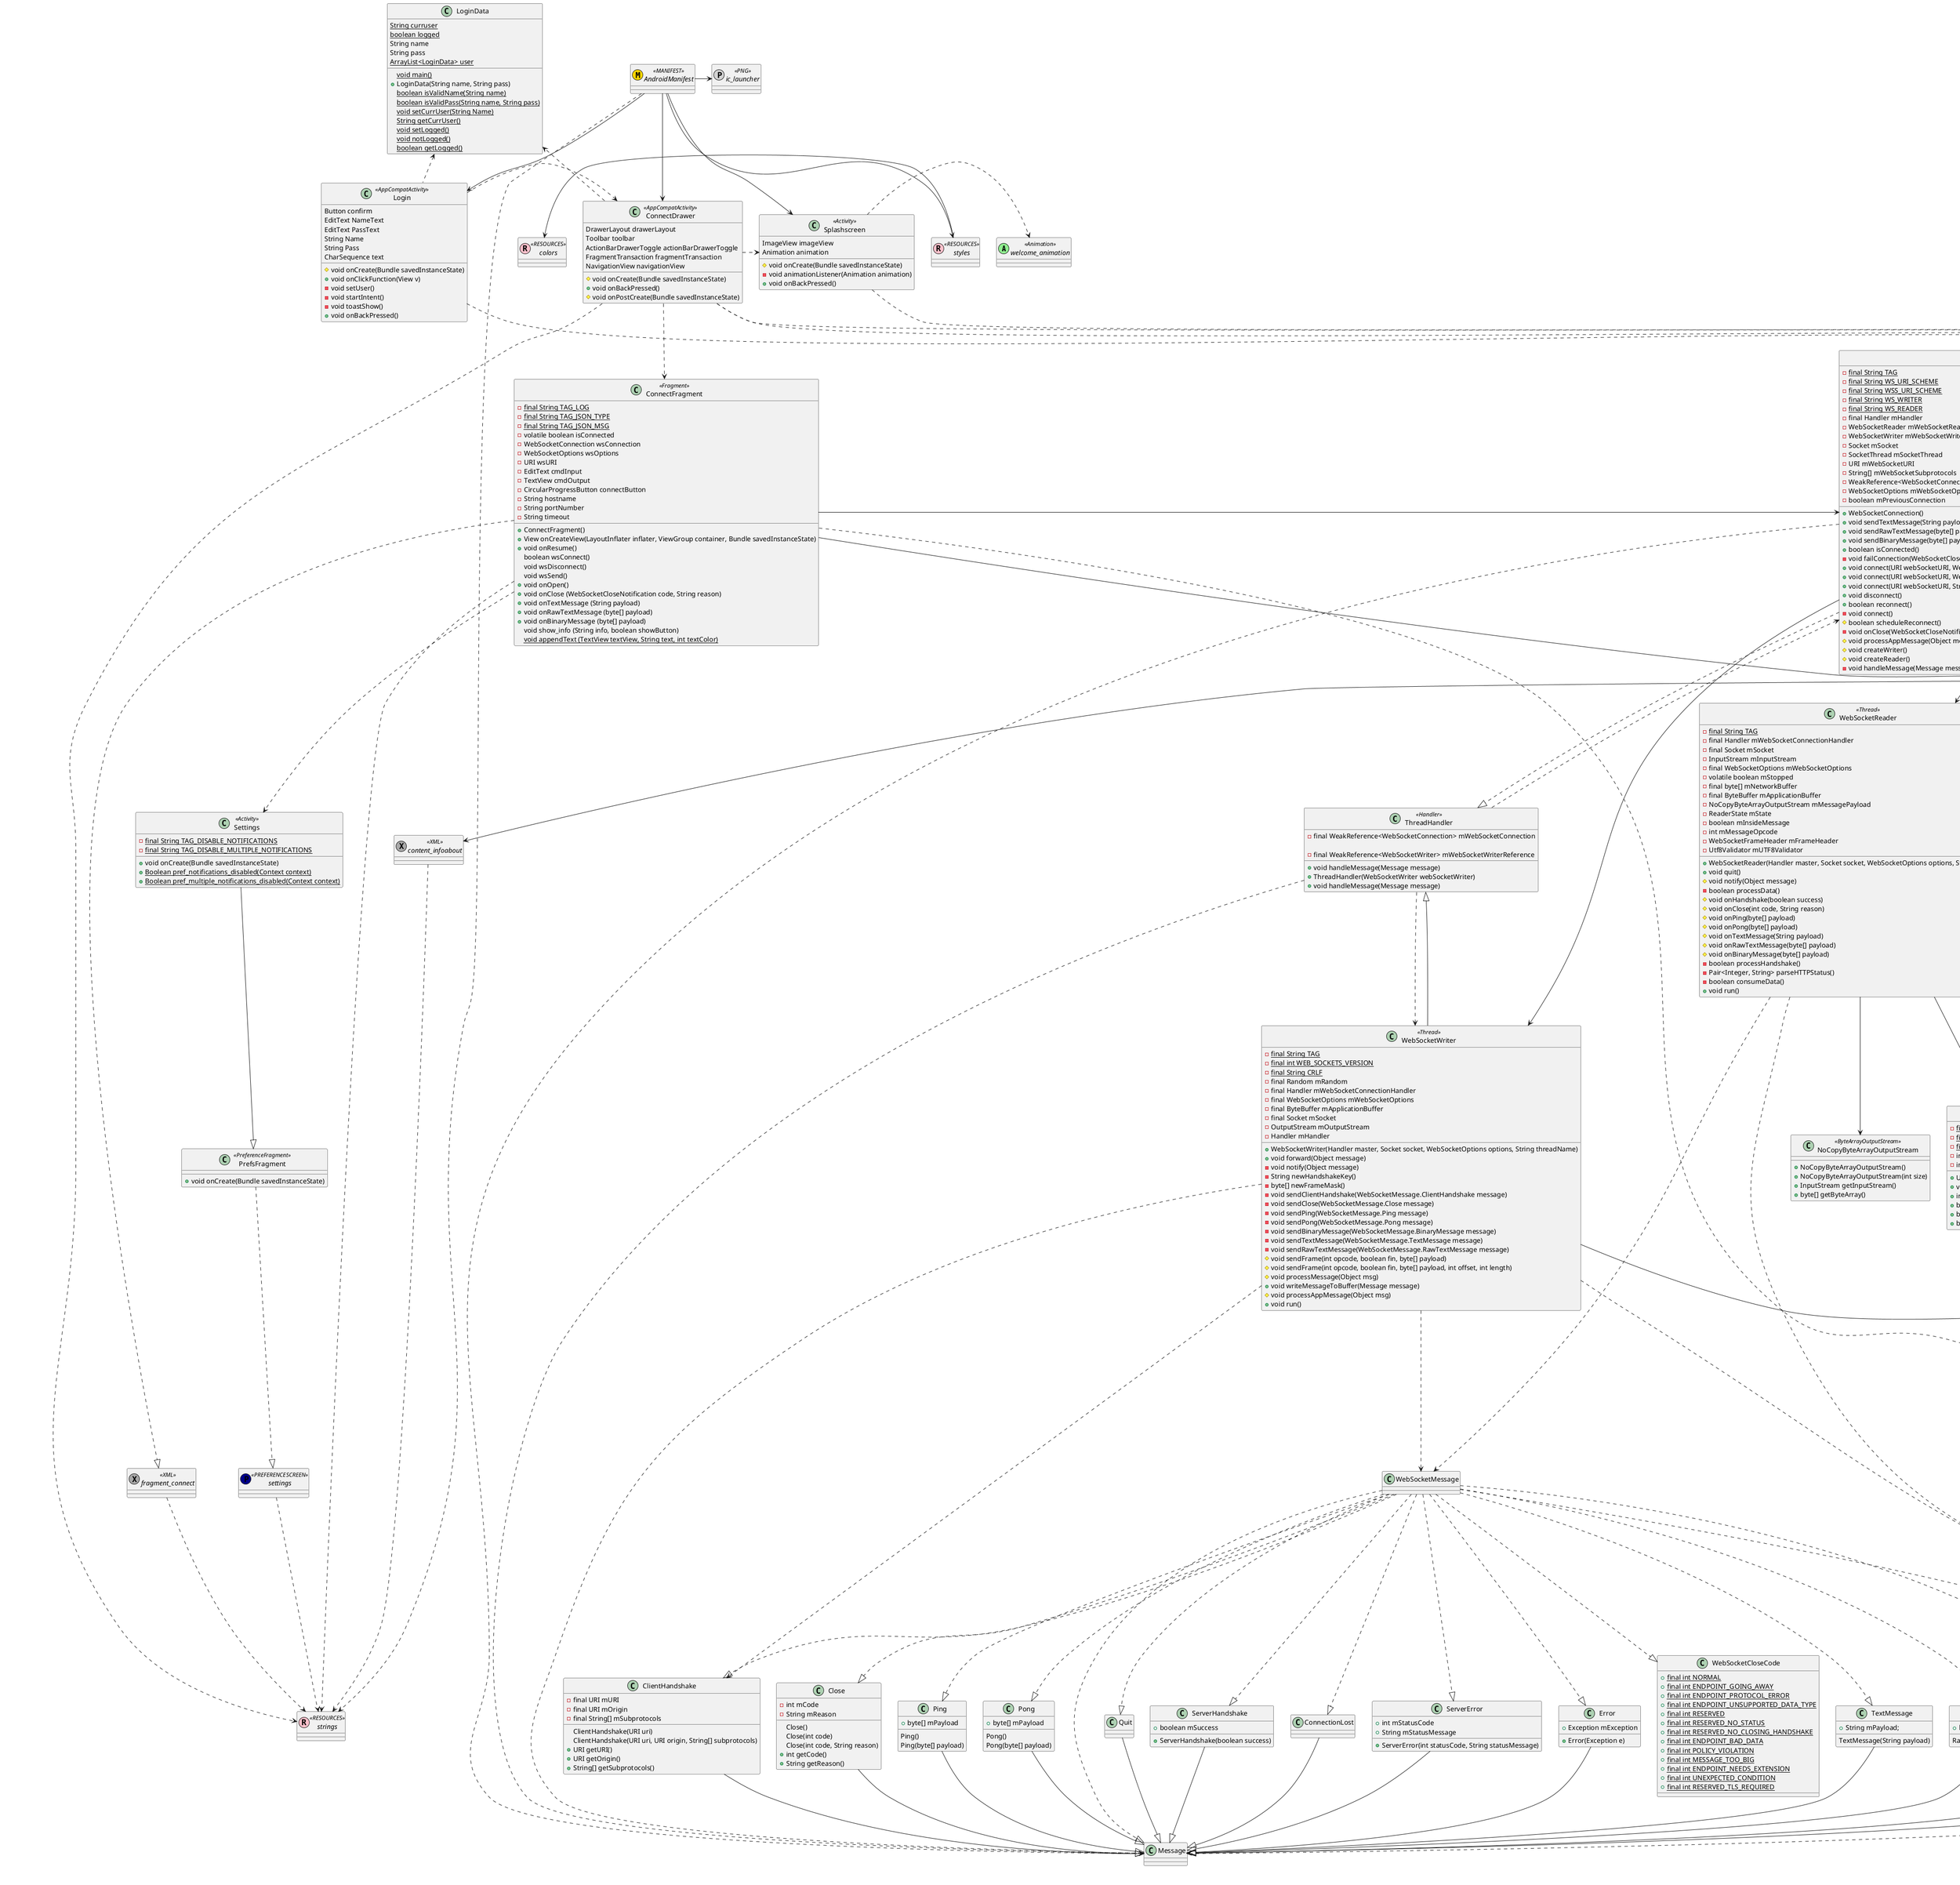@startuml


interface welcome_animation  << (A,lightgreen) Animation >>

interface background << (J,grey) JPG >>
interface dobbykopf << (P,lightgrey) PNG >>
interface logo << (P,lightgrey) PNG >>
interface ic_launcher << (P,lightgrey) PNG >>

interface drawer_menu << (M,darkgrey) MENU >>
interface toolbar_layout << (T,blue) TOOLBAR >>
interface settings << (P,darkblue) PREFERENCESCREEN >>
interface AndroidManifest << (M,gold) MANIFEST >>

interface colors << (R,pink) RESOURCES >>
interface dimens << (R,pink) RESOURCES >>
interface strings << (R,pink) RESOURCES >>
interface styles << (R,pink) RESOURCES >>

interface activity_connect_drawer << (X,darkgrey) XML >>
interface activity_login << (X,darkgrey) XML >>
interface activity_splash << (X,darkgrey) XML >>
interface content_infoabout << (X,darkgrey) XML >>
interface fragment_connect << (X,darkgrey) XML >>
interface fragment_information << (X,darkgrey) XML >>
interface head_background << (X,darkgrey) XML >>
interface navigation_drawer_header << (X,darkgrey) XML >>

styles -left-> colors

AndroidManifest -right-> ic_launcher
AndroidManifest ..> strings
AndroidManifest --> styles
AndroidManifest --> Splashscreen
AndroidManifest --> Login
AndroidManifest --> ConnectDrawer

activity_connect_drawer --> toolbar_layout
activity_connect_drawer -left-> navigation_drawer_header
activity_connect_drawer --> drawer_menu

activity_login --> logo
activity_login --> dimens
activity_splash --> logo
activity_splash --> background

content_infoabout ..> strings
fragment_connect ..> strings
settings ..> strings

fragment_information --> dimens
fragment_information -left-> content_infoabout

navigation_drawer_header --> dobbykopf
navigation_drawer_header --> head_background

class ConnectDrawer << AppCompatActivity >> {
DrawerLayout drawerLayout
Toolbar toolbar
ActionBarDrawerToggle actionBarDrawerToggle
FragmentTransaction fragmentTransaction
NavigationView navigationView

# void onCreate(Bundle savedInstanceState)
+ void onBackPressed()
# void onPostCreate(Bundle savedInstanceState)
}

ConnectDrawer ..|> activity_connect_drawer
ConnectDrawer ..> strings
ConnectDrawer ..> ConnectFragment
ConnectDrawer ..> LoginData
ConnectDrawer .right.> Splashscreen
ConnectDrawer ..> InformationFragment

class ConnectFragment << Fragment >> {
- {static} final String TAG_LOG
- {static} final String TAG_JSON_TYPE
- {static} final String TAG_JSON_MSG
- volatile boolean isConnected
- WebSocketConnection wsConnection
- WebSocketOptions wsOptions
- URI wsURI
- EditText cmdInput
- TextView cmdOutput
- CircularProgressButton connectButton
- String hostname
- String portNumber
- String timeout

+ ConnectFragment()
+ View onCreateView(LayoutInflater inflater, ViewGroup container, Bundle savedInstanceState)
+ void onResume()
boolean wsConnect()
void wsDisconnect()
void wsSend()
+ void onOpen()
+ void onClose (WebSocketCloseNotification code, String reason)
+ void onTextMessage (String payload)
+ void onRawTextMessage (byte[] payload)
+ void onBinaryMessage (byte[] payload)
void show_info (String info, boolean showButton)
{static} void appendText (TextView textView, String text, int textColor)
}

ConnectFragment ..|> WebSocketConnectionObserver
ConnectFragment -right-> WebSocketConnection
ConnectFragment --> WebSocketOptions
ConnectFragment ..|> fragment_connect
ConnectFragment ..> strings
ConnectFragment ..> Settings

class InformationFragment << Fragment >> {
+ InformationFragment()
+ View onCreateView(LayoutInflater inflater, ViewGroup container, Bundle savedInstanceState)
- void clickListener(View view)
}

InformationFragment ..|> fragment_information

class Login << AppCompatActivity >> {
Button confirm
EditText NameText
EditText PassText
String Name
String Pass
CharSequence text

# void onCreate(Bundle savedInstanceState)
+ void onClickFunction(View v)
- void setUser()
- void startIntent()
- void toastShow()
+ void onBackPressed()
}

Login ..|> activity_login
Login .left.> LoginData
Login .right.> ConnectDrawer

class LoginData {
{static} String curruser
{static} boolean logged
String name
String pass
{static} ArrayList<LoginData> user

{static} void main()
+ LoginData(String name, String pass)
{static} boolean isValidName(String name)
{static} boolean isValidPass(String name, String pass)
{static} void setCurrUser(String Name)
{static} String getCurrUser()
{static} void setLogged()
{static} void notLogged()
{static} boolean getLogged()
}

class Settings << Activity >> {
- {static} final String TAG_DISABLE_NOTIFICATIONS
- {static} final String TAG_DISABLE_MULTIPLE_NOTIFICATIONS

+ void onCreate(Bundle savedInstanceState)
+ {static} Boolean pref_notifications_disabled(Context context)
+ {static} Boolean pref_multiple_notifications_disabled(Context context)
}
class PrefsFragment << PreferenceFragment >> {
+ void onCreate(Bundle savedInstanceState)
}

Settings --|> PrefsFragment
PrefsFragment ..|> settings

class Splashscreen << Activity >> {
ImageView imageView
Animation animation

# void onCreate(Bundle savedInstanceState)
- void animationListener(Animation animation)
+ void onBackPressed()
}

Splashscreen ..|> activity_splash
Splashscreen .right.> welcome_animation

class NoCopyByteArrayOutputStream << ByteArrayOutputStream >> {
+ NoCopyByteArrayOutputStream()
+ NoCopyByteArrayOutputStream(int size)
+ InputStream getInputStream()
+ byte[] getByteArray()
}

class Utf8Validator {
- {static} final int[] DFA
- {static} final int ACCEPT = 0
- {static} final int REJECT = 1
- int mState
- int mPos

+ Utf8Validator()
+ void reset()
+ int position()
+ boolean isValid()
+ boolean validate(byte[] data, int off, int len)
+ boolean validate(byte[] data)
}

interface WebSocket {
+ {static} final String UTF8_ENCODING

+ void connect(URI uri, WebSocketConnectionObserver observer)
+ void connect(URI uri, WebSocketConnectionObserver observer, WebSocketOptions options)
+ void disconnect()
+ boolean isConnected()
+ void sendBinaryMessage(byte[] payload)
+ void sendRawTextMessage(byte[] payload)
+ void sendTextMessage(String payload)
}
interface WebSocketConnectionObserver {
+ void onOpen()
+ void onClose(WebSocketCloseNotification code, String reason)
+ void onTextMessage(String payload)
+ void onRawTextMessage(byte[] payload)
+ void onBinaryMessage(byte[] payload)
}
enum WebSocketCloseNotification {
NORMAL
CANNOT_CONNECT
CONNECTION_LOST
PROTOCOL_ERROR
INTERNAL_ERROR
SERVER_ERROR
RECONNECT
}

WebSocket --|> WebSocketConnectionObserver
WebSocket ..> WebSocketException
WebSocket ..> WebSocketOptions
WebSocketConnectionObserver -right-|> WebSocketCloseNotification

class WebSocketConnection {
- {static} final String TAG
- {static} final String WS_URI_SCHEME
- {static} final String WSS_URI_SCHEME
- {static} final String WS_WRITER
- {static} final String WS_READER
- final Handler mHandler
- WebSocketReader mWebSocketReader
- WebSocketWriter mWebSocketWriter
- Socket mSocket
- SocketThread mSocketThread
- URI mWebSocketURI
- String[] mWebSocketSubprotocols
- WeakReference<WebSocketConnectionObserver> mWebSocketConnectionObserver
- WebSocketOptions mWebSocketOptions
- boolean mPreviousConnection

+ WebSocketConnection()
+ void sendTextMessage(String payload)
+ void sendRawTextMessage(byte[] payload)
+ void sendBinaryMessage(byte[] payload)
+ boolean isConnected()
- void failConnection(WebSocketCloseNotification code, String reason)
+ void connect(URI webSocketURI, WebSocket.WebSocketConnectionObserver connectionObserver)
+ void connect(URI webSocketURI, WebSocket.WebSocketConnectionObserver connectionObserver, WebSocketOptions options)
+ void connect(URI webSocketURI, String[] subprotocols, WebSocket.WebSocketConnectionObserver connectionObserver, WebSocketOptions options)
+ void disconnect()
+ boolean reconnect()
- void connect()
# boolean scheduleReconnect()
- void onClose(WebSocketCloseNotification code, String reason)
# void processAppMessage(Object message)
# void createWriter()
# void createReader()
- void handleMessage(Message message)
}
class SocketThread << Thread >> {
- {static} final String WS_CONNECTOR
- final URI mWebSocketURI
- Socket mSocket
- String mFailureMessage
- Handler mHandler

+ SocketThread(URI uri, WebSocketOptions options)
+ void run()
+ void startConnection()
+ void stopConnection()
+ Handler getHandler()
+ Socket getSocket()
+ String getFailureMessage()
}
class ThreadHandler << Handler >> {
- final WeakReference<WebSocketConnection> mWebSocketConnection

+ void handleMessage(Message message)
}

WebSocketConnection ..|> WebSocket
WebSocketConnection -right-> WebSocketReader
WebSocketConnection --> WebSocketWriter
WebSocketConnection ..> WebSocketConnectionObserver
WebSocketConnection --> WebSocketOptions
WebSocketConnection ..> WebSocketCloseNotification
WebSocketConnection ..> WebSocketException
WebSocketConnection ..> Message
WebSocketConnection ..|> SocketThread
SocketThread ..> WebSocketOptions
WebSocketConnection ..|> ThreadHandler
ThreadHandler ..> WebSocketConnection

class WebSocketException << Exception >> {
- {static} final long serialVersionUID

+ WebSocketException(String message)
+ WebSocketException(String message, Throwable t)
}

class WebSocketFrameHeader {
- int mOpcode
- boolean mFin
- int mReserved
- int mHeaderLen
- int mPayloadLen
- int mTotalLen
- byte[] mMask

+ int getOpcode()
+ void setOpcode(int opcode)
+ boolean isFin()
+ void setFin(boolean fin)
+ int getReserved()
+ void setReserved(int reserved)
+ int getHeaderLength()
+ void setHeaderLength(int headerLength)
+ int getPayloadLength()
+ void setPayloadLength(int payloadLength)
+ int getTotalLength()
+ void setTotalLen(int totalLength)
+ byte[] getMask() {
+ void setMask(byte[] mask)
}

class WebSocketMessage {
}
class WebSocketCloseCode {
+ {static} final int NORMAL
+ {static} final int ENDPOINT_GOING_AWAY
+ {static} final int ENDPOINT_PROTOCOL_ERROR
+ {static} final int ENDPOINT_UNSUPPORTED_DATA_TYPE
+ {static} final int RESERVED
+ {static} final int RESERVED_NO_STATUS
+ {static} final int RESERVED_NO_CLOSING_HANDSHAKE
+ {static} final int ENDPOINT_BAD_DATA
+ {static} final int POLICY_VIOLATION
+ {static} final int MESSAGE_TOO_BIG
+ {static} final int ENDPOINT_NEEDS_EXTENSION
+ {static} final int UNEXPECTED_CONDITION
+ {static} final int RESERVED_TLS_REQUIRED
}
class Message
class Quit
class ClientHandshake {
- final URI mURI
- final URI mOrigin
- final String[] mSubprotocols

ClientHandshake(URI uri)
ClientHandshake(URI uri, URI origin, String[] subprotocols)
+ URI getURI()
+ URI getOrigin()
+ String[] getSubprotocols()
}
class ServerHandshake {
+ boolean mSuccess

+ ServerHandshake(boolean success)
}
class ConnectionLost
class ServerError {
+ int mStatusCode
+ String mStatusMessage

+ ServerError(int statusCode, String statusMessage)
}
class ProtocolViolation {
+ WebSocketException mException

+ ProtocolViolation(WebSocketException e)
}
class Error {
+ Exception mException

+ Error(Exception e)
}
class TextMessage {
+ String mPayload;

TextMessage(String payload)
}
class RawTextMessage {
+ byte[] mPayload

RawTextMessage(byte[] payload)
}
class BinaryMessage {
+ byte[] mPayload

BinaryMessage(byte[] payload)
}
class Close {
- int mCode
- String mReason

Close()
Close(int code)
Close(int code, String reason)
+ int getCode()
+ String getReason()
}
class Ping {
+ byte[] mPayload

Ping()
Ping(byte[] payload)
}
class Pong {
+ byte[] mPayload

Pong()
Pong(byte[] payload)
}

WebSocketMessage ..|> WebSocketCloseCode
WebSocketMessage ..|> Message
WebSocketMessage ..|> Quit
Quit --|> Message
WebSocketMessage ..|> ClientHandshake
ClientHandshake --|> Message
WebSocketMessage ..|> ServerHandshake
ServerHandshake --|> Message
WebSocketMessage ..|> ConnectionLost
ConnectionLost --|> Message
WebSocketMessage ..|> ServerError
ServerError --|> Message
WebSocketMessage ..|> ProtocolViolation
ProtocolViolation --|> Message
ProtocolViolation --> WebSocketException
WebSocketMessage ..|> Error
Error --|> Message
WebSocketMessage ..|> TextMessage
TextMessage --|> Message
WebSocketMessage ..|> RawTextMessage
RawTextMessage --|> Message
WebSocketMessage ..|> BinaryMessage
BinaryMessage --|> Message
WebSocketMessage ..|> Close
Close --|> Message
WebSocketMessage ..|> Ping
Ping --|> Message
WebSocketMessage ..|> Pong
Pong --|> Message

class WebSocketOptions {
- int mMaxFramePayloadSize
- int mMaxMessagePayloadSize
- boolean mReceiveTextMessagesRaw
- boolean mTcpNoDelay
- int mSocketReceiveTimeout
- int mSocketConnectTimeout
- boolean mValidateIncomingUtf8
- boolean mMaskClientFrames
- int mReconnectInterval

+ WebSocketOptions()
+ WebSocketOptions(WebSocketOptions other)
+ void setReceiveTextMessagesRaw(boolean enabled)
+ boolean getReceiveTextMessagesRaw()
+ void setMaxFramePayloadSize(int size)
+ int getMaxFramePayloadSize()
+ void setMaxMessagePayloadSize(int size)
+ int getMaxMessagePayloadSize()
+ void setTcpNoDelay(boolean enabled)
+ boolean getTcpNoDelay()
+ void setSocketReceiveTimeout(int timeoutMs)
+ int getSocketReceiveTimeout()
+ void setSocketConnectTimeout(int timeoutMs)
+ int getSocketConnectTimeout()
+ void setValidateIncomingUtf8(boolean enabled)
+ boolean getValidateIncomingUtf8()
+ void setMaskClientFrames(boolean enabled)
+ boolean getMaskClientFrames()
+ void setReconnectInterval(int reconnectInterval)
+ int getReconnectInterval()
}

class WebSocketReader << Thread >> {
- {static} final String TAG
- final Handler mWebSocketConnectionHandler
- final Socket mSocket
- InputStream mInputStream
- final WebSocketOptions mWebSocketOptions
- volatile boolean mStopped
- final byte[] mNetworkBuffer
- final ByteBuffer mApplicationBuffer
- NoCopyByteArrayOutputStream mMessagePayload
- ReaderState mState
- boolean mInsideMessage
- int mMessageOpcode
- WebSocketFrameHeader mFrameHeader
- Utf8Validator mUTF8Validator

+ WebSocketReader(Handler master, Socket socket, WebSocketOptions options, String threadName)
+ void quit()
# void notify(Object message)
- boolean processData()
# void onHandshake(boolean success)
# void onClose(int code, String reason)
# void onPing(byte[] payload)
# void onPong(byte[] payload)
# void onTextMessage(String payload)
# void onRawTextMessage(byte[] payload)
# void onBinaryMessage(byte[] payload)
- boolean processHandshake()
- Pair<Integer, String> parseHTTPStatus()
- boolean consumeData()
+ void run()
}
enum ReaderState {
STATE_CLOSED
STATE_CONNECTING
STATE_CLOSING
STATE_OPEN
}

WebSocketReader .right.|> ReaderState
WebSocketReader --> WebSocketOptions
WebSocketReader -right-> WebSocketFrameHeader
WebSocketReader --> Utf8Validator
WebSocketReader --> NoCopyByteArrayOutputStream
WebSocketReader ..> Message
WebSocketReader ..> WebSocketException
WebSocketReader ..> WebSocketMessage
WebSocketReader ..> WebSocket

class WebSocketWriter << Thread >> {
- {static} final String TAG
- {static} final int WEB_SOCKETS_VERSION
- {static} final String CRLF
- final Random mRandom
- final Handler mWebSocketConnectionHandler
- final WebSocketOptions mWebSocketOptions
- final ByteBuffer mApplicationBuffer
- final Socket mSocket
- OutputStream mOutputStream
- Handler mHandler

+ WebSocketWriter(Handler master, Socket socket, WebSocketOptions options, String threadName)
+ void forward(Object message)
- void notify(Object message)
- String newHandshakeKey()
- byte[] newFrameMask()
- void sendClientHandshake(WebSocketMessage.ClientHandshake message)
- void sendClose(WebSocketMessage.Close message)
- void sendPing(WebSocketMessage.Ping message)
- void sendPong(WebSocketMessage.Pong message)
- void sendBinaryMessage(WebSocketMessage.BinaryMessage message)
- void sendTextMessage(WebSocketMessage.TextMessage message)
- void sendRawTextMessage(WebSocketMessage.RawTextMessage message)
# void sendFrame(int opcode, boolean fin, byte[] payload)
# void sendFrame(int opcode, boolean fin, byte[] payload, int offset, int length)
# void processMessage(Object msg)
+ void writeMessageToBuffer(Message message)
# void processAppMessage(Object msg)
+ void run()
}
class ThreadHandler << Handler >> {
- final WeakReference<WebSocketWriter> mWebSocketWriterReference

+ ThreadHandler(WebSocketWriter webSocketWriter)
+ void handleMessage(Message message)
}

WebSocketWriter --> WebSocketOptions
WebSocketWriter ..> Message
WebSocketWriter ..> ClientHandshake
WebSocketWriter ..> WebSocketException
WebSocketWriter ..> WebSocketMessage
WebSocketWriter --|> ThreadHandler
ThreadHandler ..> WebSocketWriter
ThreadHandler ..> Message

@enduml